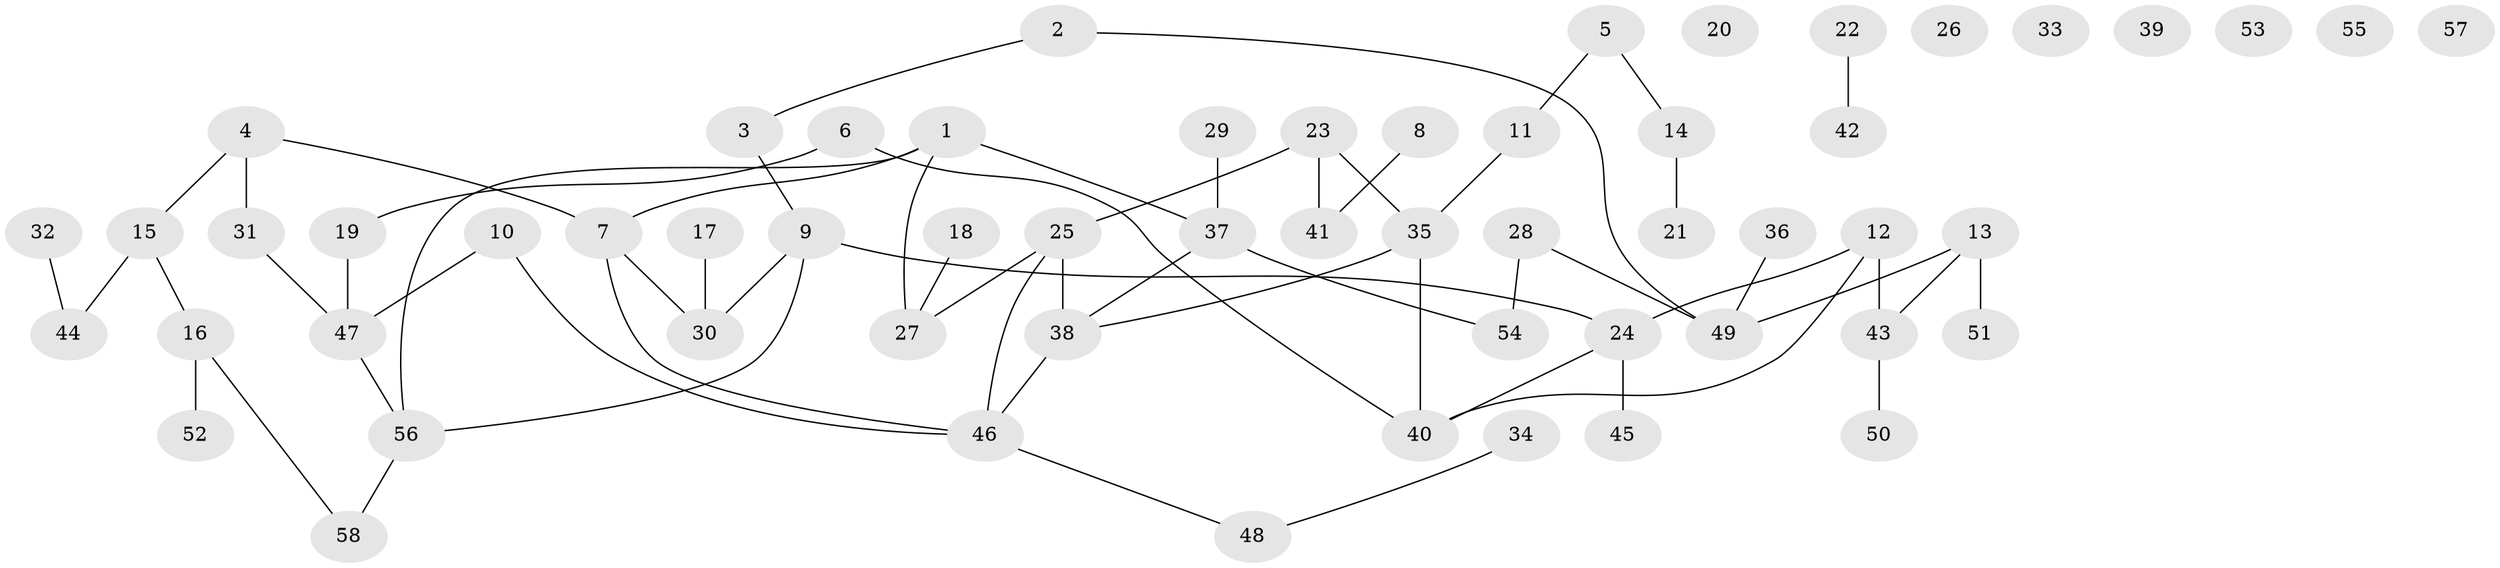 // coarse degree distribution, {4: 0.21052631578947367, 2: 0.21052631578947367, 5: 0.07894736842105263, 1: 0.21052631578947367, 0: 0.21052631578947367, 3: 0.07894736842105263}
// Generated by graph-tools (version 1.1) at 2025/41/03/06/25 10:41:24]
// undirected, 58 vertices, 62 edges
graph export_dot {
graph [start="1"]
  node [color=gray90,style=filled];
  1;
  2;
  3;
  4;
  5;
  6;
  7;
  8;
  9;
  10;
  11;
  12;
  13;
  14;
  15;
  16;
  17;
  18;
  19;
  20;
  21;
  22;
  23;
  24;
  25;
  26;
  27;
  28;
  29;
  30;
  31;
  32;
  33;
  34;
  35;
  36;
  37;
  38;
  39;
  40;
  41;
  42;
  43;
  44;
  45;
  46;
  47;
  48;
  49;
  50;
  51;
  52;
  53;
  54;
  55;
  56;
  57;
  58;
  1 -- 7;
  1 -- 27;
  1 -- 37;
  1 -- 56;
  2 -- 3;
  2 -- 49;
  3 -- 9;
  4 -- 7;
  4 -- 15;
  4 -- 31;
  5 -- 11;
  5 -- 14;
  6 -- 19;
  6 -- 40;
  7 -- 30;
  7 -- 46;
  8 -- 41;
  9 -- 24;
  9 -- 30;
  9 -- 56;
  10 -- 46;
  10 -- 47;
  11 -- 35;
  12 -- 24;
  12 -- 40;
  12 -- 43;
  13 -- 43;
  13 -- 49;
  13 -- 51;
  14 -- 21;
  15 -- 16;
  15 -- 44;
  16 -- 52;
  16 -- 58;
  17 -- 30;
  18 -- 27;
  19 -- 47;
  22 -- 42;
  23 -- 25;
  23 -- 35;
  23 -- 41;
  24 -- 40;
  24 -- 45;
  25 -- 27;
  25 -- 38;
  25 -- 46;
  28 -- 49;
  28 -- 54;
  29 -- 37;
  31 -- 47;
  32 -- 44;
  34 -- 48;
  35 -- 38;
  35 -- 40;
  36 -- 49;
  37 -- 38;
  37 -- 54;
  38 -- 46;
  43 -- 50;
  46 -- 48;
  47 -- 56;
  56 -- 58;
}
